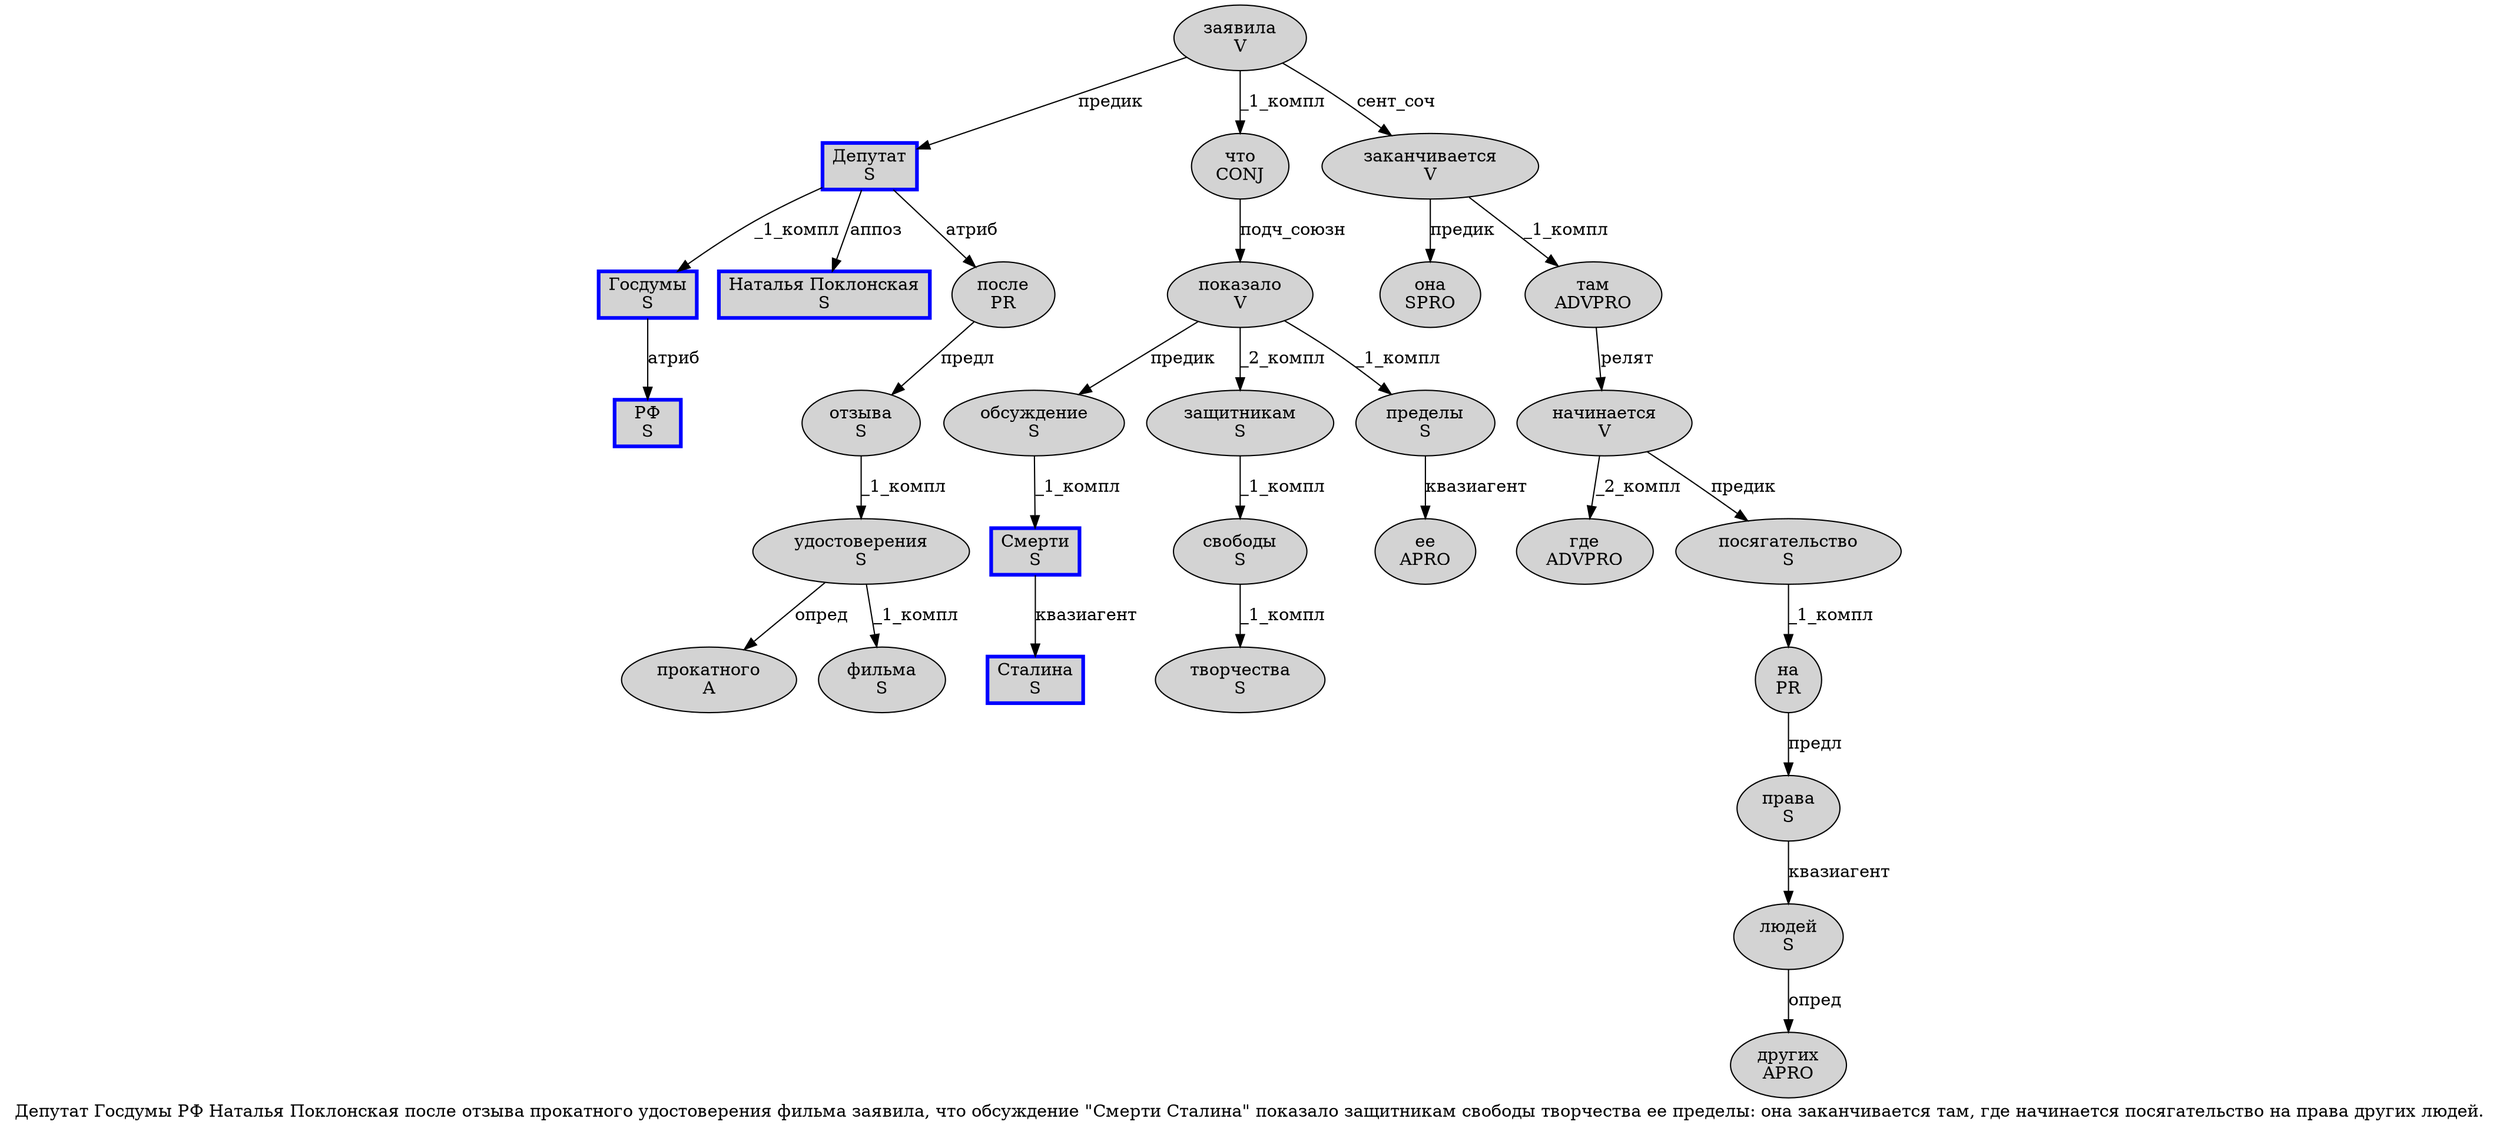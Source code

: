 digraph SENTENCE_511 {
	graph [label="Депутат Госдумы РФ Наталья Поклонская после отзыва прокатного удостоверения фильма заявила, что обсуждение \"Смерти Сталина\" показало защитникам свободы творчества ее пределы: она заканчивается там, где начинается посягательство на права других людей."]
	node [style=filled]
		0 [label="Депутат
S" color=blue fillcolor=lightgray penwidth=3 shape=box]
		1 [label="Госдумы
S" color=blue fillcolor=lightgray penwidth=3 shape=box]
		2 [label="РФ
S" color=blue fillcolor=lightgray penwidth=3 shape=box]
		3 [label="Наталья Поклонская
S" color=blue fillcolor=lightgray penwidth=3 shape=box]
		4 [label="после
PR" color="" fillcolor=lightgray penwidth=1 shape=ellipse]
		5 [label="отзыва
S" color="" fillcolor=lightgray penwidth=1 shape=ellipse]
		6 [label="прокатного
A" color="" fillcolor=lightgray penwidth=1 shape=ellipse]
		7 [label="удостоверения
S" color="" fillcolor=lightgray penwidth=1 shape=ellipse]
		8 [label="фильма
S" color="" fillcolor=lightgray penwidth=1 shape=ellipse]
		9 [label="заявила
V" color="" fillcolor=lightgray penwidth=1 shape=ellipse]
		11 [label="что
CONJ" color="" fillcolor=lightgray penwidth=1 shape=ellipse]
		12 [label="обсуждение
S" color="" fillcolor=lightgray penwidth=1 shape=ellipse]
		14 [label="Смерти
S" color=blue fillcolor=lightgray penwidth=3 shape=box]
		15 [label="Сталина
S" color=blue fillcolor=lightgray penwidth=3 shape=box]
		17 [label="показало
V" color="" fillcolor=lightgray penwidth=1 shape=ellipse]
		18 [label="защитникам
S" color="" fillcolor=lightgray penwidth=1 shape=ellipse]
		19 [label="свободы
S" color="" fillcolor=lightgray penwidth=1 shape=ellipse]
		20 [label="творчества
S" color="" fillcolor=lightgray penwidth=1 shape=ellipse]
		21 [label="ее
APRO" color="" fillcolor=lightgray penwidth=1 shape=ellipse]
		22 [label="пределы
S" color="" fillcolor=lightgray penwidth=1 shape=ellipse]
		24 [label="она
SPRO" color="" fillcolor=lightgray penwidth=1 shape=ellipse]
		25 [label="заканчивается
V" color="" fillcolor=lightgray penwidth=1 shape=ellipse]
		26 [label="там
ADVPRO" color="" fillcolor=lightgray penwidth=1 shape=ellipse]
		28 [label="где
ADVPRO" color="" fillcolor=lightgray penwidth=1 shape=ellipse]
		29 [label="начинается
V" color="" fillcolor=lightgray penwidth=1 shape=ellipse]
		30 [label="посягательство
S" color="" fillcolor=lightgray penwidth=1 shape=ellipse]
		31 [label="на
PR" color="" fillcolor=lightgray penwidth=1 shape=ellipse]
		32 [label="права
S" color="" fillcolor=lightgray penwidth=1 shape=ellipse]
		33 [label="других
APRO" color="" fillcolor=lightgray penwidth=1 shape=ellipse]
		34 [label="людей
S" color="" fillcolor=lightgray penwidth=1 shape=ellipse]
			14 -> 15 [label="квазиагент"]
			0 -> 1 [label="_1_компл"]
			0 -> 3 [label="аппоз"]
			0 -> 4 [label="атриб"]
			11 -> 17 [label="подч_союзн"]
			12 -> 14 [label="_1_компл"]
			34 -> 33 [label="опред"]
			5 -> 7 [label="_1_компл"]
			22 -> 21 [label="квазиагент"]
			7 -> 6 [label="опред"]
			7 -> 8 [label="_1_компл"]
			25 -> 24 [label="предик"]
			25 -> 26 [label="_1_компл"]
			29 -> 28 [label="_2_компл"]
			29 -> 30 [label="предик"]
			9 -> 0 [label="предик"]
			9 -> 11 [label="_1_компл"]
			9 -> 25 [label="сент_соч"]
			18 -> 19 [label="_1_компл"]
			17 -> 12 [label="предик"]
			17 -> 18 [label="_2_компл"]
			17 -> 22 [label="_1_компл"]
			19 -> 20 [label="_1_компл"]
			32 -> 34 [label="квазиагент"]
			30 -> 31 [label="_1_компл"]
			4 -> 5 [label="предл"]
			1 -> 2 [label="атриб"]
			26 -> 29 [label="релят"]
			31 -> 32 [label="предл"]
}
